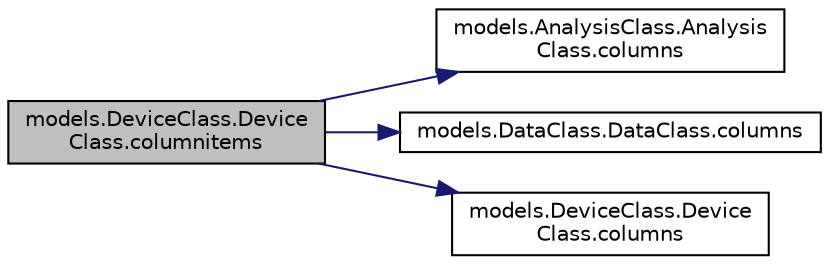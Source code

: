 digraph "models.DeviceClass.DeviceClass.columnitems"
{
  edge [fontname="Helvetica",fontsize="10",labelfontname="Helvetica",labelfontsize="10"];
  node [fontname="Helvetica",fontsize="10",shape=record];
  rankdir="LR";
  Node1 [label="models.DeviceClass.Device\lClass.columnitems",height=0.2,width=0.4,color="black", fillcolor="grey75", style="filled", fontcolor="black"];
  Node1 -> Node2 [color="midnightblue",fontsize="10",style="solid",fontname="Helvetica"];
  Node2 [label="models.AnalysisClass.Analysis\lClass.columns",height=0.2,width=0.4,color="black", fillcolor="white", style="filled",URL="$classmodels_1_1_analysis_class_1_1_analysis_class.html#a86d727b7a33ad8a4940a16bef899276f"];
  Node1 -> Node3 [color="midnightblue",fontsize="10",style="solid",fontname="Helvetica"];
  Node3 [label="models.DataClass.DataClass.columns",height=0.2,width=0.4,color="black", fillcolor="white", style="filled",URL="$classmodels_1_1_data_class_1_1_data_class.html#a09a87c0528b2ddc4fe835c0500f40e2b"];
  Node1 -> Node4 [color="midnightblue",fontsize="10",style="solid",fontname="Helvetica"];
  Node4 [label="models.DeviceClass.Device\lClass.columns",height=0.2,width=0.4,color="black", fillcolor="white", style="filled",URL="$classmodels_1_1_device_class_1_1_device_class.html#a215015f98ddf18faa78cd57eb6b45cfc"];
}
